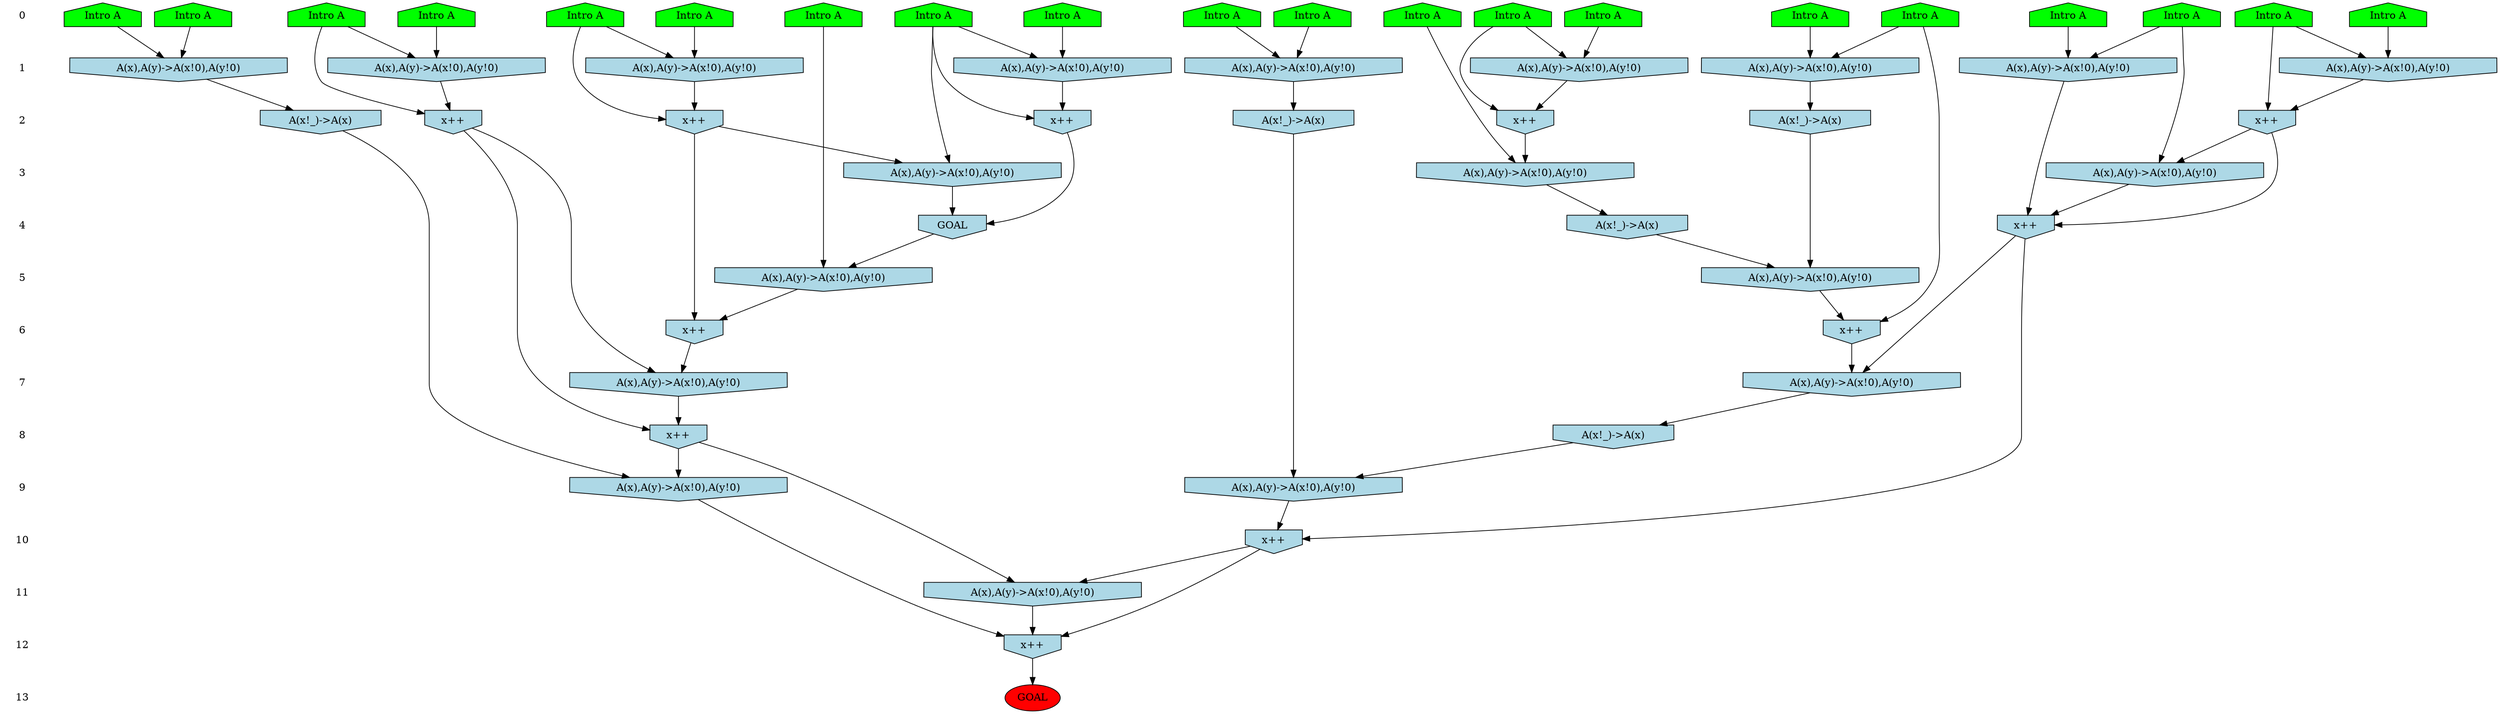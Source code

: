 /* Compression of 1 causal flows obtained in average at 2.871501E+00 t.u */
/* Compressed causal flows were: [910] */
digraph G{
 ranksep=.5 ; 
{ rank = same ; "0" [shape=plaintext] ; node_1 [label ="Intro A", shape=house, style=filled, fillcolor=green] ;
node_2 [label ="Intro A", shape=house, style=filled, fillcolor=green] ;
node_3 [label ="Intro A", shape=house, style=filled, fillcolor=green] ;
node_4 [label ="Intro A", shape=house, style=filled, fillcolor=green] ;
node_5 [label ="Intro A", shape=house, style=filled, fillcolor=green] ;
node_6 [label ="Intro A", shape=house, style=filled, fillcolor=green] ;
node_7 [label ="Intro A", shape=house, style=filled, fillcolor=green] ;
node_8 [label ="Intro A", shape=house, style=filled, fillcolor=green] ;
node_9 [label ="Intro A", shape=house, style=filled, fillcolor=green] ;
node_10 [label ="Intro A", shape=house, style=filled, fillcolor=green] ;
node_11 [label ="Intro A", shape=house, style=filled, fillcolor=green] ;
node_12 [label ="Intro A", shape=house, style=filled, fillcolor=green] ;
node_13 [label ="Intro A", shape=house, style=filled, fillcolor=green] ;
node_14 [label ="Intro A", shape=house, style=filled, fillcolor=green] ;
node_15 [label ="Intro A", shape=house, style=filled, fillcolor=green] ;
node_16 [label ="Intro A", shape=house, style=filled, fillcolor=green] ;
node_17 [label ="Intro A", shape=house, style=filled, fillcolor=green] ;
node_18 [label ="Intro A", shape=house, style=filled, fillcolor=green] ;
node_19 [label ="Intro A", shape=house, style=filled, fillcolor=green] ;
node_20 [label ="Intro A", shape=house, style=filled, fillcolor=green] ;
}
{ rank = same ; "1" [shape=plaintext] ; node_21 [label="A(x),A(y)->A(x!0),A(y!0)", shape=invhouse, style=filled, fillcolor = lightblue] ;
node_22 [label="A(x),A(y)->A(x!0),A(y!0)", shape=invhouse, style=filled, fillcolor = lightblue] ;
node_25 [label="A(x),A(y)->A(x!0),A(y!0)", shape=invhouse, style=filled, fillcolor = lightblue] ;
node_26 [label="A(x),A(y)->A(x!0),A(y!0)", shape=invhouse, style=filled, fillcolor = lightblue] ;
node_27 [label="A(x),A(y)->A(x!0),A(y!0)", shape=invhouse, style=filled, fillcolor = lightblue] ;
node_31 [label="A(x),A(y)->A(x!0),A(y!0)", shape=invhouse, style=filled, fillcolor = lightblue] ;
node_34 [label="A(x),A(y)->A(x!0),A(y!0)", shape=invhouse, style=filled, fillcolor = lightblue] ;
node_35 [label="A(x),A(y)->A(x!0),A(y!0)", shape=invhouse, style=filled, fillcolor = lightblue] ;
node_42 [label="A(x),A(y)->A(x!0),A(y!0)", shape=invhouse, style=filled, fillcolor = lightblue] ;
}
{ rank = same ; "2" [shape=plaintext] ; node_23 [label="x++", shape=invhouse, style=filled, fillcolor = lightblue] ;
node_24 [label="x++", shape=invhouse, style=filled, fillcolor = lightblue] ;
node_28 [label="x++", shape=invhouse, style=filled, fillcolor = lightblue] ;
node_33 [label="A(x!_)->A(x)", shape=invhouse, style=filled, fillcolor = lightblue] ;
node_36 [label="x++", shape=invhouse, style=filled, fillcolor = lightblue] ;
node_40 [label="A(x!_)->A(x)", shape=invhouse, style=filled, fillcolor = lightblue] ;
node_43 [label="A(x!_)->A(x)", shape=invhouse, style=filled, fillcolor = lightblue] ;
node_46 [label="x++", shape=invhouse, style=filled, fillcolor = lightblue] ;
}
{ rank = same ; "3" [shape=plaintext] ; node_29 [label="A(x),A(y)->A(x!0),A(y!0)", shape=invhouse, style=filled, fillcolor = lightblue] ;
node_30 [label="A(x),A(y)->A(x!0),A(y!0)", shape=invhouse, style=filled, fillcolor = lightblue] ;
node_38 [label="A(x),A(y)->A(x!0),A(y!0)", shape=invhouse, style=filled, fillcolor = lightblue] ;
}
{ rank = same ; "4" [shape=plaintext] ; node_32 [label="x++", shape=invhouse, style=filled, fillcolor = lightblue] ;
node_37 [label="A(x!_)->A(x)", shape=invhouse, style=filled, fillcolor = lightblue] ;
node_39 [label="GOAL", shape=invhouse, style=filled, fillcolor = lightblue] ;
}
{ rank = same ; "5" [shape=plaintext] ; node_41 [label="A(x),A(y)->A(x!0),A(y!0)", shape=invhouse, style=filled, fillcolor = lightblue] ;
node_44 [label="A(x),A(y)->A(x!0),A(y!0)", shape=invhouse, style=filled, fillcolor = lightblue] ;
}
{ rank = same ; "6" [shape=plaintext] ; node_45 [label="x++", shape=invhouse, style=filled, fillcolor = lightblue] ;
node_47 [label="x++", shape=invhouse, style=filled, fillcolor = lightblue] ;
}
{ rank = same ; "7" [shape=plaintext] ; node_48 [label="A(x),A(y)->A(x!0),A(y!0)", shape=invhouse, style=filled, fillcolor = lightblue] ;
node_49 [label="A(x),A(y)->A(x!0),A(y!0)", shape=invhouse, style=filled, fillcolor = lightblue] ;
}
{ rank = same ; "8" [shape=plaintext] ; node_50 [label="A(x!_)->A(x)", shape=invhouse, style=filled, fillcolor = lightblue] ;
node_51 [label="x++", shape=invhouse, style=filled, fillcolor = lightblue] ;
}
{ rank = same ; "9" [shape=plaintext] ; node_52 [label="A(x),A(y)->A(x!0),A(y!0)", shape=invhouse, style=filled, fillcolor = lightblue] ;
node_53 [label="A(x),A(y)->A(x!0),A(y!0)", shape=invhouse, style=filled, fillcolor = lightblue] ;
}
{ rank = same ; "10" [shape=plaintext] ; node_54 [label="x++", shape=invhouse, style=filled, fillcolor = lightblue] ;
}
{ rank = same ; "11" [shape=plaintext] ; node_55 [label="A(x),A(y)->A(x!0),A(y!0)", shape=invhouse, style=filled, fillcolor = lightblue] ;
}
{ rank = same ; "12" [shape=plaintext] ; node_56 [label="x++", shape=invhouse, style=filled, fillcolor = lightblue] ;
}
{ rank = same ; "13" [shape=plaintext] ; node_57 [label ="GOAL", style=filled, fillcolor=red] ;
}
"0" -> "1" [style="invis"]; 
"1" -> "2" [style="invis"]; 
"2" -> "3" [style="invis"]; 
"3" -> "4" [style="invis"]; 
"4" -> "5" [style="invis"]; 
"5" -> "6" [style="invis"]; 
"6" -> "7" [style="invis"]; 
"7" -> "8" [style="invis"]; 
"8" -> "9" [style="invis"]; 
"9" -> "10" [style="invis"]; 
"10" -> "11" [style="invis"]; 
"11" -> "12" [style="invis"]; 
"12" -> "13" [style="invis"]; 
node_4 -> node_21
node_15 -> node_21
node_10 -> node_22
node_20 -> node_22
node_10 -> node_23
node_22 -> node_23
node_4 -> node_24
node_21 -> node_24
node_3 -> node_25
node_6 -> node_25
node_2 -> node_26
node_14 -> node_26
node_12 -> node_27
node_16 -> node_27
node_16 -> node_28
node_27 -> node_28
node_14 -> node_29
node_24 -> node_29
node_8 -> node_30
node_28 -> node_30
node_13 -> node_31
node_19 -> node_31
node_24 -> node_32
node_26 -> node_32
node_29 -> node_32
node_31 -> node_33
node_7 -> node_34
node_18 -> node_34
node_1 -> node_35
node_11 -> node_35
node_18 -> node_36
node_34 -> node_36
node_30 -> node_37
node_18 -> node_38
node_23 -> node_38
node_36 -> node_39
node_38 -> node_39
node_25 -> node_40
node_5 -> node_41
node_39 -> node_41
node_9 -> node_42
node_17 -> node_42
node_42 -> node_43
node_37 -> node_44
node_43 -> node_44
node_9 -> node_45
node_44 -> node_45
node_1 -> node_46
node_35 -> node_46
node_23 -> node_47
node_41 -> node_47
node_46 -> node_48
node_47 -> node_48
node_32 -> node_49
node_45 -> node_49
node_49 -> node_50
node_46 -> node_51
node_48 -> node_51
node_33 -> node_52
node_50 -> node_52
node_40 -> node_53
node_51 -> node_53
node_32 -> node_54
node_52 -> node_54
node_51 -> node_55
node_54 -> node_55
node_53 -> node_56
node_54 -> node_56
node_55 -> node_56
node_56 -> node_57
}
/*
 Dot generation time: 0.000000
*/